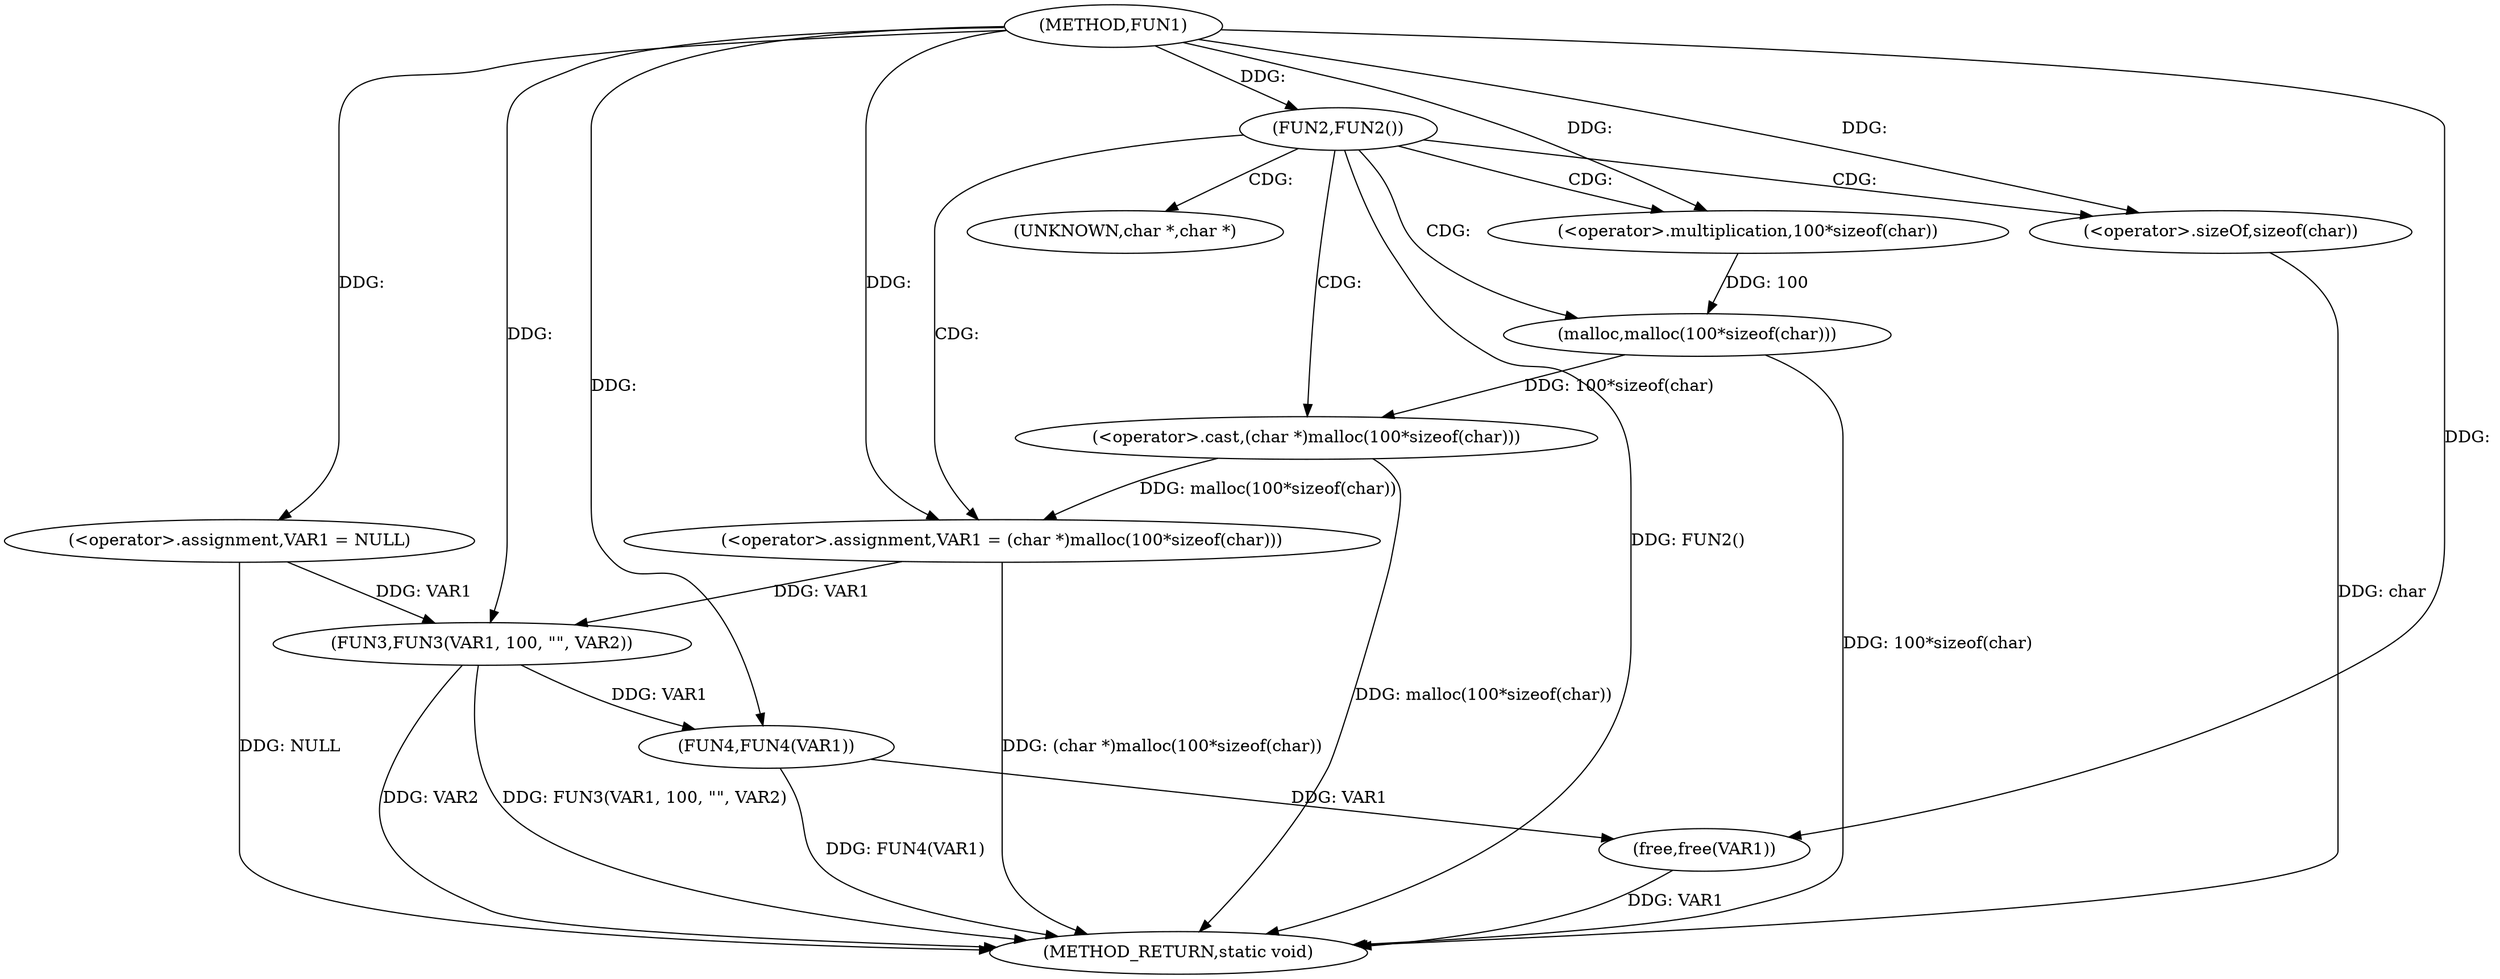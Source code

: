 digraph FUN1 {  
"1000100" [label = "(METHOD,FUN1)" ]
"1000129" [label = "(METHOD_RETURN,static void)" ]
"1000103" [label = "(<operator>.assignment,VAR1 = NULL)" ]
"1000107" [label = "(FUN2,FUN2())" ]
"1000109" [label = "(<operator>.assignment,VAR1 = (char *)malloc(100*sizeof(char)))" ]
"1000111" [label = "(<operator>.cast,(char *)malloc(100*sizeof(char)))" ]
"1000113" [label = "(malloc,malloc(100*sizeof(char)))" ]
"1000114" [label = "(<operator>.multiplication,100*sizeof(char))" ]
"1000116" [label = "(<operator>.sizeOf,sizeof(char))" ]
"1000120" [label = "(FUN3,FUN3(VAR1, 100, \"\", VAR2))" ]
"1000125" [label = "(FUN4,FUN4(VAR1))" ]
"1000127" [label = "(free,free(VAR1))" ]
"1000112" [label = "(UNKNOWN,char *,char *)" ]
  "1000116" -> "1000129"  [ label = "DDG: char"] 
  "1000125" -> "1000129"  [ label = "DDG: FUN4(VAR1)"] 
  "1000107" -> "1000129"  [ label = "DDG: FUN2()"] 
  "1000103" -> "1000129"  [ label = "DDG: NULL"] 
  "1000113" -> "1000129"  [ label = "DDG: 100*sizeof(char)"] 
  "1000127" -> "1000129"  [ label = "DDG: VAR1"] 
  "1000120" -> "1000129"  [ label = "DDG: VAR2"] 
  "1000111" -> "1000129"  [ label = "DDG: malloc(100*sizeof(char))"] 
  "1000120" -> "1000129"  [ label = "DDG: FUN3(VAR1, 100, \"\", VAR2)"] 
  "1000109" -> "1000129"  [ label = "DDG: (char *)malloc(100*sizeof(char))"] 
  "1000100" -> "1000103"  [ label = "DDG: "] 
  "1000100" -> "1000107"  [ label = "DDG: "] 
  "1000111" -> "1000109"  [ label = "DDG: malloc(100*sizeof(char))"] 
  "1000100" -> "1000109"  [ label = "DDG: "] 
  "1000113" -> "1000111"  [ label = "DDG: 100*sizeof(char)"] 
  "1000114" -> "1000113"  [ label = "DDG: 100"] 
  "1000100" -> "1000114"  [ label = "DDG: "] 
  "1000100" -> "1000116"  [ label = "DDG: "] 
  "1000103" -> "1000120"  [ label = "DDG: VAR1"] 
  "1000109" -> "1000120"  [ label = "DDG: VAR1"] 
  "1000100" -> "1000120"  [ label = "DDG: "] 
  "1000120" -> "1000125"  [ label = "DDG: VAR1"] 
  "1000100" -> "1000125"  [ label = "DDG: "] 
  "1000125" -> "1000127"  [ label = "DDG: VAR1"] 
  "1000100" -> "1000127"  [ label = "DDG: "] 
  "1000107" -> "1000109"  [ label = "CDG: "] 
  "1000107" -> "1000112"  [ label = "CDG: "] 
  "1000107" -> "1000116"  [ label = "CDG: "] 
  "1000107" -> "1000113"  [ label = "CDG: "] 
  "1000107" -> "1000111"  [ label = "CDG: "] 
  "1000107" -> "1000114"  [ label = "CDG: "] 
}
